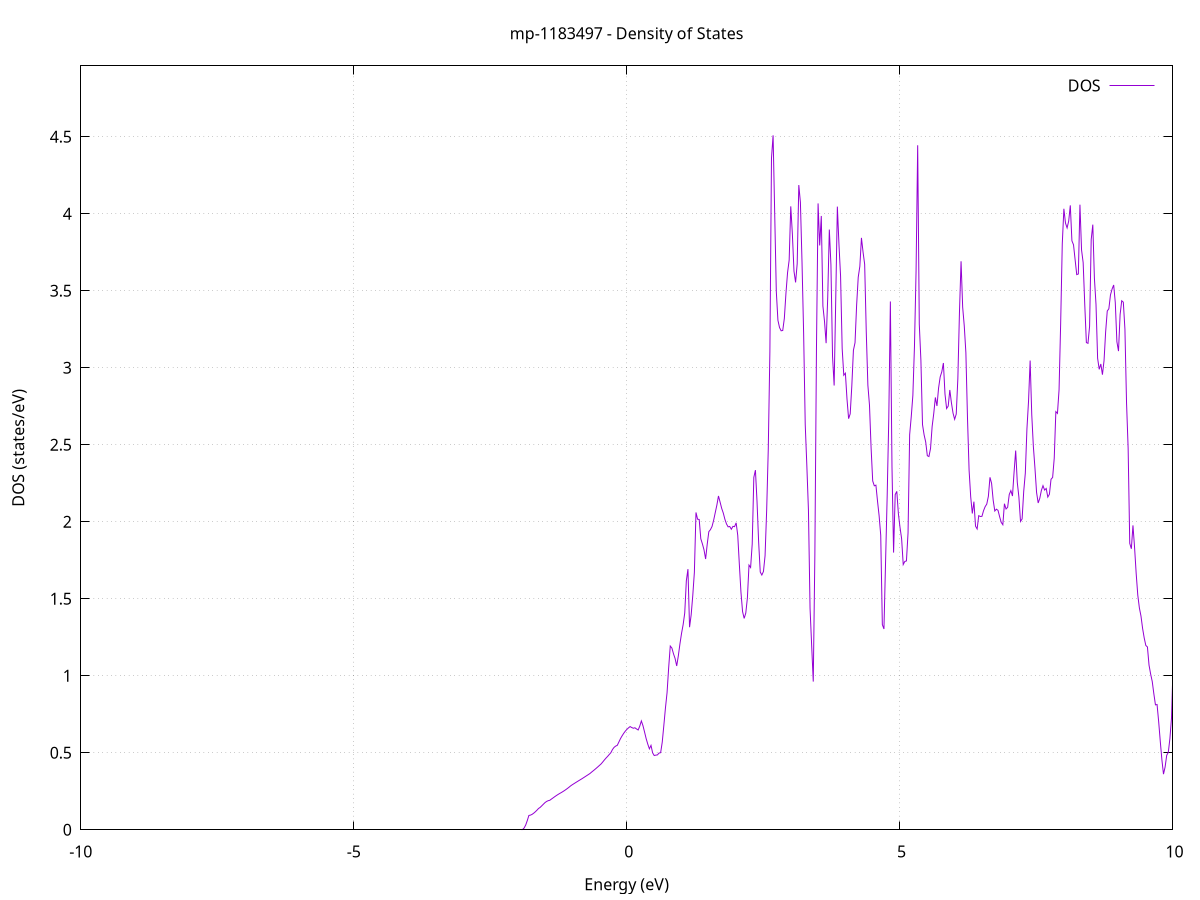 set title 'mp-1183497 - Density of States'
set xlabel 'Energy (eV)'
set ylabel 'DOS (states/eV)'
set grid
set xrange [-10:10]
set yrange [0:4.961]
set xzeroaxis lt -1
set terminal png size 800,600
set output 'mp-1183497_dos_gnuplot.png'
plot '-' using 1:2 with lines title 'DOS'
-40.552300 0.000000
-40.522900 0.000000
-40.493400 0.000000
-40.464000 0.000000
-40.434600 0.000000
-40.405100 0.000000
-40.375700 0.000000
-40.346300 0.000000
-40.316800 0.000000
-40.287400 0.000000
-40.258000 0.000000
-40.228500 0.000000
-40.199100 0.000000
-40.169700 0.000000
-40.140200 0.000000
-40.110800 0.000000
-40.081400 0.000000
-40.051900 0.000000
-40.022500 0.000000
-39.993100 0.000000
-39.963700 0.000000
-39.934200 0.000000
-39.904800 0.000000
-39.875400 0.000000
-39.845900 0.000000
-39.816500 0.000000
-39.787100 0.000000
-39.757600 0.000000
-39.728200 0.000000
-39.698800 0.000000
-39.669300 0.000000
-39.639900 0.000000
-39.610500 0.000000
-39.581000 0.000000
-39.551600 0.000000
-39.522200 0.000000
-39.492700 0.000000
-39.463300 0.000000
-39.433900 0.000000
-39.404400 0.000000
-39.375000 0.000000
-39.345600 0.000000
-39.316200 0.000000
-39.286700 0.000000
-39.257300 0.000000
-39.227900 0.000000
-39.198400 0.000000
-39.169000 0.000000
-39.139600 0.000000
-39.110100 0.000000
-39.080700 0.000000
-39.051300 0.000000
-39.021800 0.000000
-38.992400 0.000000
-38.963000 0.000000
-38.933500 0.000000
-38.904100 0.000000
-38.874700 0.000000
-38.845200 0.000000
-38.815800 0.000000
-38.786400 0.000000
-38.756900 0.000000
-38.727500 0.000000
-38.698100 0.000000
-38.668700 0.000000
-38.639200 0.000000
-38.609800 0.000000
-38.580400 0.000000
-38.550900 0.000000
-38.521500 0.000000
-38.492100 0.000000
-38.462600 0.000000
-38.433200 0.000000
-38.403800 0.000000
-38.374300 0.000000
-38.344900 0.000000
-38.315500 0.000000
-38.286000 0.000000
-38.256600 0.000000
-38.227200 0.000000
-38.197700 0.000000
-38.168300 0.000000
-38.138900 0.000000
-38.109500 0.000000
-38.080000 0.000000
-38.050600 0.000000
-38.021200 0.000000
-37.991700 0.000000
-37.962300 0.000000
-37.932900 0.000000
-37.903400 0.000000
-37.874000 0.000000
-37.844600 0.000000
-37.815100 0.000000
-37.785700 0.000000
-37.756300 0.000000
-37.726800 0.000000
-37.697400 0.000000
-37.668000 0.000000
-37.638500 0.000000
-37.609100 0.000000
-37.579700 0.000000
-37.550200 0.000000
-37.520800 0.000000
-37.491400 0.000000
-37.462000 0.000000
-37.432500 0.000000
-37.403100 0.000000
-37.373700 0.000000
-37.344200 0.000000
-37.314800 0.000000
-37.285400 0.000000
-37.255900 0.000000
-37.226500 0.000000
-37.197100 0.000000
-37.167600 0.000000
-37.138200 0.000000
-37.108800 0.000000
-37.079300 0.000000
-37.049900 0.000000
-37.020500 0.000000
-36.991000 0.000000
-36.961600 0.000000
-36.932200 0.000000
-36.902700 0.000000
-36.873300 0.000000
-36.843900 0.000000
-36.814500 0.000000
-36.785000 0.000000
-36.755600 0.000000
-36.726200 0.000000
-36.696700 0.000000
-36.667300 0.000000
-36.637900 0.000000
-36.608400 0.000000
-36.579000 0.000000
-36.549600 0.000000
-36.520100 0.000000
-36.490700 0.000000
-36.461300 0.000000
-36.431800 0.000000
-36.402400 0.000000
-36.373000 0.000000
-36.343500 0.000000
-36.314100 0.000000
-36.284700 0.000000
-36.255300 0.000000
-36.225800 0.000000
-36.196400 0.000000
-36.167000 0.000000
-36.137500 0.000000
-36.108100 0.000000
-36.078700 0.000000
-36.049200 0.000000
-36.019800 0.000000
-35.990400 0.000000
-35.960900 0.000000
-35.931500 0.000000
-35.902100 0.000000
-35.872600 0.000000
-35.843200 0.000000
-35.813800 0.000000
-35.784300 0.000000
-35.754900 0.000000
-35.725500 0.000000
-35.696000 0.000000
-35.666600 0.000000
-35.637200 0.000000
-35.607800 0.000000
-35.578300 0.000000
-35.548900 0.000000
-35.519500 0.000000
-35.490000 0.000000
-35.460600 0.000000
-35.431200 0.000000
-35.401700 0.000000
-35.372300 0.000000
-35.342900 0.000000
-35.313400 0.000000
-35.284000 0.000000
-35.254600 0.000000
-35.225100 0.000000
-35.195700 0.000000
-35.166300 0.000000
-35.136800 0.000000
-35.107400 0.000000
-35.078000 0.000000
-35.048500 0.000000
-35.019100 0.000000
-34.989700 0.000000
-34.960300 0.000000
-34.930800 0.000000
-34.901400 0.000000
-34.872000 0.000000
-34.842500 0.000000
-34.813100 0.000000
-34.783700 0.000000
-34.754200 0.000000
-34.724800 0.000000
-34.695400 0.000000
-34.665900 0.000000
-34.636500 0.000000
-34.607100 0.000000
-34.577600 0.000000
-34.548200 0.000000
-34.518800 0.000000
-34.489300 0.000000
-34.459900 0.000000
-34.430500 0.000000
-34.401000 0.000000
-34.371600 0.000000
-34.342200 0.000000
-34.312800 0.000000
-34.283300 0.000000
-34.253900 0.000000
-34.224500 0.000000
-34.195000 0.000000
-34.165600 0.000000
-34.136200 0.000000
-34.106700 0.000000
-34.077300 0.000000
-34.047900 0.000000
-34.018400 0.000000
-33.989000 0.000000
-33.959600 0.000000
-33.930100 0.000000
-33.900700 0.000000
-33.871300 0.000000
-33.841800 0.000000
-33.812400 0.000000
-33.783000 0.000000
-33.753600 0.000000
-33.724100 0.000000
-33.694700 0.000000
-33.665300 0.000000
-33.635800 0.000000
-33.606400 0.000000
-33.577000 0.000000
-33.547500 0.000000
-33.518100 0.000000
-33.488700 0.000000
-33.459200 0.000000
-33.429800 0.000000
-33.400400 0.000000
-33.370900 0.000000
-33.341500 0.000000
-33.312100 0.000000
-33.282600 0.000000
-33.253200 0.000000
-33.223800 0.000000
-33.194300 0.000000
-33.164900 0.000000
-33.135500 0.000000
-33.106100 0.000000
-33.076600 0.000000
-33.047200 0.000000
-33.017800 0.000000
-32.988300 0.000000
-32.958900 0.000000
-32.929500 0.000000
-32.900000 0.000000
-32.870600 0.000000
-32.841200 0.000000
-32.811700 0.000000
-32.782300 0.000000
-32.752900 0.000000
-32.723400 0.000000
-32.694000 0.000000
-32.664600 0.000000
-32.635100 0.000000
-32.605700 0.000000
-32.576300 0.000000
-32.546800 0.000000
-32.517400 0.000000
-32.488000 0.000000
-32.458600 0.000000
-32.429100 0.000000
-32.399700 0.000000
-32.370300 0.000000
-32.340800 0.000000
-32.311400 0.000000
-32.282000 0.000000
-32.252500 0.000000
-32.223100 0.000000
-32.193700 0.000000
-32.164200 0.000000
-32.134800 0.000000
-32.105400 0.000000
-32.075900 0.000000
-32.046500 0.000000
-32.017100 0.000000
-31.987600 0.000000
-31.958200 0.000000
-31.928800 0.000000
-31.899400 0.000000
-31.869900 0.000000
-31.840500 0.000000
-31.811100 0.000000
-31.781600 0.000000
-31.752200 0.000000
-31.722800 0.000000
-31.693300 0.000000
-31.663900 0.000000
-31.634500 0.000000
-31.605000 0.000000
-31.575600 0.000000
-31.546200 0.000000
-31.516700 0.000000
-31.487300 0.000000
-31.457900 0.000000
-31.428400 0.000000
-31.399000 0.000000
-31.369600 0.000000
-31.340100 0.000000
-31.310700 0.000000
-31.281300 0.000000
-31.251900 0.000000
-31.222400 0.000000
-31.193000 0.000000
-31.163600 0.000000
-31.134100 0.000000
-31.104700 0.000000
-31.075300 0.000000
-31.045800 0.000000
-31.016400 0.000000
-30.987000 0.000000
-30.957500 0.000000
-30.928100 0.000000
-30.898700 0.000000
-30.869200 0.000000
-30.839800 0.000000
-30.810400 0.000000
-30.780900 0.000000
-30.751500 0.000000
-30.722100 0.000000
-30.692600 0.000000
-30.663200 0.000000
-30.633800 0.000000
-30.604400 0.000000
-30.574900 0.000000
-30.545500 0.000000
-30.516100 0.000000
-30.486600 0.000000
-30.457200 0.000000
-30.427800 0.000000
-30.398300 0.000000
-30.368900 0.000000
-30.339500 0.000000
-30.310000 0.000000
-30.280600 0.000000
-30.251200 0.000000
-30.221700 0.000000
-30.192300 0.000000
-30.162900 0.000000
-30.133400 0.000000
-30.104000 0.000000
-30.074600 0.000000
-30.045100 0.000000
-30.015700 0.000000
-29.986300 0.000000
-29.956900 0.000000
-29.927400 0.000000
-29.898000 0.000000
-29.868600 0.000000
-29.839100 0.000000
-29.809700 0.000000
-29.780300 0.000000
-29.750800 0.000000
-29.721400 0.000000
-29.692000 0.000000
-29.662500 0.000000
-29.633100 0.000000
-29.603700 0.000000
-29.574200 0.000000
-29.544800 0.000000
-29.515400 0.000000
-29.485900 0.000000
-29.456500 0.000000
-29.427100 0.000000
-29.397700 0.000000
-29.368200 0.000000
-29.338800 0.000000
-29.309400 0.000000
-29.279900 0.000000
-29.250500 0.000000
-29.221100 0.000000
-29.191600 0.000000
-29.162200 0.000000
-29.132800 0.000000
-29.103300 0.000000
-29.073900 0.000000
-29.044500 0.000000
-29.015000 0.000000
-28.985600 0.000000
-28.956200 0.000000
-28.926700 0.000000
-28.897300 0.000000
-28.867900 0.000000
-28.838400 0.000000
-28.809000 0.000000
-28.779600 0.000000
-28.750200 0.000000
-28.720700 0.000000
-28.691300 0.000000
-28.661900 0.000000
-28.632400 0.000000
-28.603000 0.000000
-28.573600 0.000000
-28.544100 0.000000
-28.514700 0.000000
-28.485300 0.000000
-28.455800 0.000000
-28.426400 0.000000
-28.397000 0.000000
-28.367500 0.000000
-28.338100 0.000000
-28.308700 0.000000
-28.279200 0.000000
-28.249800 0.000000
-28.220400 0.000000
-28.190900 0.000000
-28.161500 0.000000
-28.132100 0.000000
-28.102700 0.000000
-28.073200 0.000000
-28.043800 0.000000
-28.014400 0.000000
-27.984900 0.000000
-27.955500 0.000000
-27.926100 0.000000
-27.896600 0.000000
-27.867200 0.000000
-27.837800 0.000000
-27.808300 0.000000
-27.778900 0.000000
-27.749500 0.000000
-27.720000 0.000000
-27.690600 0.000000
-27.661200 0.000000
-27.631700 0.000000
-27.602300 0.000000
-27.572900 0.000000
-27.543500 0.000000
-27.514000 0.000000
-27.484600 0.000000
-27.455200 0.000000
-27.425700 0.000000
-27.396300 0.000000
-27.366900 0.000000
-27.337400 0.000000
-27.308000 0.000000
-27.278600 0.000000
-27.249100 0.000000
-27.219700 0.000000
-27.190300 0.000000
-27.160800 0.000000
-27.131400 0.000000
-27.102000 0.000000
-27.072500 0.000000
-27.043100 0.000000
-27.013700 0.000000
-26.984200 0.000000
-26.954800 0.000000
-26.925400 0.000000
-26.896000 0.000000
-26.866500 0.000000
-26.837100 0.000000
-26.807700 0.000000
-26.778200 0.000000
-26.748800 0.000000
-26.719400 0.000000
-26.689900 0.000000
-26.660500 0.000000
-26.631100 0.000000
-26.601600 0.000000
-26.572200 0.000000
-26.542800 0.000000
-26.513300 0.000000
-26.483900 0.000000
-26.454500 0.000000
-26.425000 0.000000
-26.395600 0.000000
-26.366200 0.000000
-26.336700 0.000000
-26.307300 0.000000
-26.277900 0.000000
-26.248500 0.000000
-26.219000 0.000000
-26.189600 0.000000
-26.160200 0.000000
-26.130700 0.000000
-26.101300 0.000000
-26.071900 0.000000
-26.042400 0.000000
-26.013000 0.000000
-25.983600 0.000000
-25.954100 0.000000
-25.924700 0.000000
-25.895300 0.000000
-25.865800 0.000000
-25.836400 0.000000
-25.807000 0.000000
-25.777500 0.000000
-25.748100 0.000000
-25.718700 0.000000
-25.689200 0.000000
-25.659800 0.000000
-25.630400 0.000000
-25.601000 0.000000
-25.571500 0.000000
-25.542100 0.000000
-25.512700 0.000000
-25.483200 0.000000
-25.453800 0.000000
-25.424400 0.000000
-25.394900 0.000000
-25.365500 0.000000
-25.336100 0.000000
-25.306600 0.000000
-25.277200 0.000000
-25.247800 0.000000
-25.218300 0.000000
-25.188900 0.000000
-25.159500 0.000000
-25.130000 0.000000
-25.100600 0.000000
-25.071200 0.000000
-25.041800 0.000000
-25.012300 0.000000
-24.982900 0.000000
-24.953500 0.000000
-24.924000 0.000000
-24.894600 0.000000
-24.865200 0.000000
-24.835700 0.000000
-24.806300 0.000000
-24.776900 0.000000
-24.747400 0.000000
-24.718000 0.000000
-24.688600 0.000000
-24.659100 0.000000
-24.629700 0.000000
-24.600300 0.000000
-24.570800 0.000000
-24.541400 0.000000
-24.512000 0.000000
-24.482500 0.000000
-24.453100 0.000000
-24.423700 0.000000
-24.394300 0.000000
-24.364800 0.000000
-24.335400 0.000000
-24.306000 0.000000
-24.276500 0.000000
-24.247100 0.000000
-24.217700 0.000000
-24.188200 0.000000
-24.158800 0.000000
-24.129400 0.000000
-24.099900 0.000000
-24.070500 0.000000
-24.041100 0.000000
-24.011600 0.000000
-23.982200 0.000000
-23.952800 0.000000
-23.923300 0.000000
-23.893900 0.000000
-23.864500 0.000000
-23.835000 0.000000
-23.805600 0.000000
-23.776200 0.000000
-23.746800 0.000000
-23.717300 0.000000
-23.687900 0.000000
-23.658500 0.000000
-23.629000 0.000000
-23.599600 0.000000
-23.570200 0.000000
-23.540700 0.000000
-23.511300 0.000000
-23.481900 0.000000
-23.452400 0.000000
-23.423000 0.000000
-23.393600 0.000000
-23.364100 0.000000
-23.334700 0.000000
-23.305300 0.000000
-23.275800 0.000000
-23.246400 0.000000
-23.217000 0.000000
-23.187600 0.000000
-23.158100 0.000000
-23.128700 0.000000
-23.099300 0.000000
-23.069800 0.000000
-23.040400 0.000000
-23.011000 0.000000
-22.981500 0.000000
-22.952100 0.000000
-22.922700 0.000000
-22.893200 0.000000
-22.863800 0.000000
-22.834400 0.000000
-22.804900 0.000000
-22.775500 0.000000
-22.746100 0.000000
-22.716600 0.000000
-22.687200 0.000000
-22.657800 0.000000
-22.628300 0.000000
-22.598900 0.000000
-22.569500 0.000000
-22.540100 0.000000
-22.510600 0.000000
-22.481200 0.000000
-22.451800 0.000000
-22.422300 0.000000
-22.392900 0.000000
-22.363500 0.000000
-22.334000 0.000000
-22.304600 0.000000
-22.275200 0.000000
-22.245700 0.000000
-22.216300 0.000000
-22.186900 0.000000
-22.157400 0.000000
-22.128000 0.000000
-22.098600 0.000000
-22.069100 0.000000
-22.039700 0.000000
-22.010300 0.000000
-21.980800 0.000000
-21.951400 0.000000
-21.922000 0.000000
-21.892600 0.000000
-21.863100 0.000000
-21.833700 0.000000
-21.804300 0.000000
-21.774800 0.000000
-21.745400 0.000000
-21.716000 0.000000
-21.686500 0.000000
-21.657100 0.000000
-21.627700 0.000000
-21.598200 0.000000
-21.568800 0.000000
-21.539400 0.000000
-21.509900 0.000000
-21.480500 0.000000
-21.451100 0.000000
-21.421600 0.000000
-21.392200 0.000000
-21.362800 0.000000
-21.333300 0.000000
-21.303900 0.000000
-21.274500 0.000000
-21.245100 0.000000
-21.215600 0.000000
-21.186200 0.000000
-21.156800 0.000000
-21.127300 0.000000
-21.097900 0.000000
-21.068500 0.000000
-21.039000 0.000000
-21.009600 0.000000
-20.980200 0.000000
-20.950700 0.000000
-20.921300 0.000000
-20.891900 0.000000
-20.862400 0.000000
-20.833000 0.000000
-20.803600 0.000000
-20.774100 0.000000
-20.744700 0.000000
-20.715300 0.000000
-20.685900 0.000000
-20.656400 0.000000
-20.627000 6.299400
-20.597600 6.606700
-20.568100 23.228100
-20.538700 23.017300
-20.509300 25.818300
-20.479800 21.375300
-20.450400 7.403600
-20.421000 18.882200
-20.391500 17.461800
-20.362100 15.724500
-20.332700 16.172500
-20.303200 11.494000
-20.273800 34.335200
-20.244400 24.448600
-20.214900 28.178100
-20.185500 29.052100
-20.156100 0.000000
-20.126600 0.000000
-20.097200 0.000000
-20.067800 0.000000
-20.038400 0.000000
-20.008900 0.000000
-19.979500 0.000000
-19.950100 0.000000
-19.920600 0.000000
-19.891200 0.000000
-19.861800 0.000000
-19.832300 0.000000
-19.802900 0.000000
-19.773500 0.000000
-19.744000 0.000000
-19.714600 0.000000
-19.685200 0.000000
-19.655700 0.000000
-19.626300 0.000000
-19.596900 0.000000
-19.567400 0.000000
-19.538000 0.000000
-19.508600 0.000000
-19.479100 0.000000
-19.449700 0.000000
-19.420300 0.000000
-19.390900 0.000000
-19.361400 0.000000
-19.332000 0.000000
-19.302600 0.000000
-19.273100 0.000000
-19.243700 0.000000
-19.214300 0.000000
-19.184800 0.000000
-19.155400 0.000000
-19.126000 0.000000
-19.096500 0.000000
-19.067100 0.000000
-19.037700 0.000000
-19.008200 0.000000
-18.978800 19.798600
-18.949400 0.000000
-18.919900 0.000000
-18.890500 0.000000
-18.861100 0.000000
-18.831700 0.000000
-18.802200 0.000000
-18.772800 0.000000
-18.743400 0.000000
-18.713900 0.000000
-18.684500 0.000000
-18.655100 0.000000
-18.625600 0.000000
-18.596200 0.000000
-18.566800 0.000000
-18.537300 0.000000
-18.507900 0.000000
-18.478500 0.000000
-18.449000 0.000000
-18.419600 0.000000
-18.390200 0.000000
-18.360700 0.000000
-18.331300 0.000000
-18.301900 0.000000
-18.272400 0.000000
-18.243000 0.000000
-18.213600 0.000000
-18.184200 0.000000
-18.154700 0.000000
-18.125300 0.000000
-18.095900 0.000000
-18.066400 0.000000
-18.037000 0.000000
-18.007600 0.000000
-17.978100 0.000000
-17.948700 0.000000
-17.919300 0.000000
-17.889800 0.000000
-17.860400 0.000000
-17.831000 0.000000
-17.801500 0.000000
-17.772100 0.000000
-17.742700 0.000000
-17.713200 0.000000
-17.683800 0.000000
-17.654400 0.000000
-17.624900 0.000000
-17.595500 0.000000
-17.566100 0.000000
-17.536700 0.000000
-17.507200 0.000000
-17.477800 0.000000
-17.448400 0.000000
-17.418900 0.000000
-17.389500 0.000000
-17.360100 0.000000
-17.330600 0.000000
-17.301200 0.000000
-17.271800 0.000000
-17.242300 0.000000
-17.212900 0.000000
-17.183500 0.000000
-17.154000 0.000000
-17.124600 0.000000
-17.095200 0.000000
-17.065700 0.000000
-17.036300 0.000000
-17.006900 0.000000
-16.977400 0.000000
-16.948000 0.000000
-16.918600 0.000000
-16.889200 0.000000
-16.859700 0.000000
-16.830300 0.000000
-16.800900 0.000000
-16.771400 0.000000
-16.742000 0.000000
-16.712600 0.000000
-16.683100 0.000000
-16.653700 0.000000
-16.624300 0.000000
-16.594800 0.000000
-16.565400 0.000000
-16.536000 0.000000
-16.506500 0.000000
-16.477100 0.000000
-16.447700 0.000000
-16.418200 0.000000
-16.388800 0.000000
-16.359400 0.000000
-16.330000 0.000000
-16.300500 0.000000
-16.271100 0.000000
-16.241700 0.000000
-16.212200 0.000000
-16.182800 0.000000
-16.153400 0.000000
-16.123900 0.000000
-16.094500 0.000000
-16.065100 0.000000
-16.035600 0.000000
-16.006200 0.000000
-15.976800 0.000000
-15.947300 0.000000
-15.917900 0.000000
-15.888500 0.000000
-15.859000 0.000000
-15.829600 0.000000
-15.800200 0.000000
-15.770700 0.000000
-15.741300 0.000000
-15.711900 0.000000
-15.682500 0.000000
-15.653000 0.000000
-15.623600 0.000000
-15.594200 0.000000
-15.564700 0.000000
-15.535300 0.000000
-15.505900 0.000000
-15.476400 0.000000
-15.447000 0.000000
-15.417600 0.000000
-15.388100 0.000000
-15.358700 0.000000
-15.329300 0.000000
-15.299800 0.000000
-15.270400 0.000000
-15.241000 0.000000
-15.211500 0.000000
-15.182100 0.000000
-15.152700 0.000000
-15.123200 0.000000
-15.093800 0.000000
-15.064400 0.000000
-15.035000 0.000000
-15.005500 0.000000
-14.976100 0.000000
-14.946700 0.000000
-14.917200 0.000000
-14.887800 0.000000
-14.858400 0.000000
-14.828900 0.000000
-14.799500 0.000000
-14.770100 0.000000
-14.740600 0.000000
-14.711200 0.000000
-14.681800 0.000000
-14.652300 0.000000
-14.622900 0.000000
-14.593500 0.000000
-14.564000 0.000000
-14.534600 0.000000
-14.505200 0.000000
-14.475800 0.000000
-14.446300 0.000000
-14.416900 0.000000
-14.387500 0.000000
-14.358000 0.000000
-14.328600 0.000000
-14.299200 0.000000
-14.269700 0.000000
-14.240300 0.000000
-14.210900 0.000000
-14.181400 0.000000
-14.152000 0.000000
-14.122600 0.000000
-14.093100 0.000000
-14.063700 0.000000
-14.034300 0.000000
-14.004800 0.000000
-13.975400 0.000000
-13.946000 0.000000
-13.916500 0.000000
-13.887100 0.000000
-13.857700 0.000000
-13.828300 0.000000
-13.798800 0.000000
-13.769400 0.000000
-13.740000 0.000000
-13.710500 0.000000
-13.681100 0.000000
-13.651700 0.000000
-13.622200 0.000000
-13.592800 0.000000
-13.563400 0.000000
-13.533900 0.000000
-13.504500 0.000000
-13.475100 0.000000
-13.445600 0.000000
-13.416200 0.000000
-13.386800 0.000000
-13.357300 0.000000
-13.327900 0.000000
-13.298500 0.000000
-13.269000 0.000000
-13.239600 0.000000
-13.210200 0.000000
-13.180800 0.000000
-13.151300 0.000000
-13.121900 0.000000
-13.092500 0.000000
-13.063000 0.000000
-13.033600 0.000000
-13.004200 0.000000
-12.974700 0.000000
-12.945300 0.000000
-12.915900 0.000000
-12.886400 0.000000
-12.857000 0.000000
-12.827600 0.000000
-12.798100 0.000000
-12.768700 0.000000
-12.739300 0.000000
-12.709800 0.000000
-12.680400 0.000000
-12.651000 0.000000
-12.621500 0.000000
-12.592100 0.000000
-12.562700 0.000000
-12.533300 0.000000
-12.503800 0.000000
-12.474400 0.000000
-12.445000 0.000000
-12.415500 0.000000
-12.386100 0.000000
-12.356700 0.000000
-12.327200 0.000000
-12.297800 0.000000
-12.268400 0.000000
-12.238900 0.000000
-12.209500 0.000000
-12.180100 0.000000
-12.150600 0.000000
-12.121200 0.000000
-12.091800 0.000000
-12.062300 0.000000
-12.032900 0.000000
-12.003500 0.000000
-11.974100 0.000000
-11.944600 0.000000
-11.915200 0.000000
-11.885800 0.000000
-11.856300 0.000000
-11.826900 0.000000
-11.797500 0.000000
-11.768000 0.000000
-11.738600 0.000000
-11.709200 0.000000
-11.679700 0.000000
-11.650300 0.000000
-11.620900 0.000000
-11.591400 0.000000
-11.562000 0.000000
-11.532600 0.000000
-11.503100 0.000000
-11.473700 0.000000
-11.444300 0.000000
-11.414800 0.000000
-11.385400 0.000000
-11.356000 0.000000
-11.326600 0.000000
-11.297100 0.000000
-11.267700 0.000000
-11.238300 0.000000
-11.208800 0.000000
-11.179400 0.000000
-11.150000 0.000000
-11.120500 0.000000
-11.091100 0.000000
-11.061700 0.000000
-11.032200 0.000000
-11.002800 0.000000
-10.973400 0.000000
-10.943900 0.000000
-10.914500 0.000000
-10.885100 0.000000
-10.855600 0.000000
-10.826200 0.000000
-10.796800 0.000000
-10.767300 0.000000
-10.737900 0.000000
-10.708500 0.000000
-10.679100 0.000000
-10.649600 0.000000
-10.620200 0.000000
-10.590800 0.000000
-10.561300 0.000000
-10.531900 0.000000
-10.502500 0.000000
-10.473000 0.000000
-10.443600 0.000000
-10.414200 0.000000
-10.384700 0.000000
-10.355300 0.000000
-10.325900 0.000000
-10.296400 0.000000
-10.267000 0.000000
-10.237600 0.000000
-10.208100 0.000000
-10.178700 0.000000
-10.149300 0.000000
-10.119900 0.000000
-10.090400 0.000000
-10.061000 0.000000
-10.031600 0.000000
-10.002100 0.000000
-9.972700 0.000000
-9.943300 0.000000
-9.913800 0.000000
-9.884400 0.000000
-9.855000 0.000000
-9.825500 0.000000
-9.796100 0.000000
-9.766700 0.000000
-9.737200 0.000000
-9.707800 0.000000
-9.678400 0.000000
-9.648900 0.000000
-9.619500 0.000000
-9.590100 0.000000
-9.560600 0.000000
-9.531200 0.000000
-9.501800 0.000000
-9.472400 0.000000
-9.442900 0.000000
-9.413500 0.000000
-9.384100 0.000000
-9.354600 0.000000
-9.325200 0.000000
-9.295800 0.000000
-9.266300 0.000000
-9.236900 0.000000
-9.207500 0.000000
-9.178000 0.000000
-9.148600 0.000000
-9.119200 0.000000
-9.089700 0.000000
-9.060300 0.000000
-9.030900 0.000000
-9.001400 0.000000
-8.972000 0.000000
-8.942600 0.000000
-8.913100 0.000000
-8.883700 0.000000
-8.854300 0.000000
-8.824900 0.000000
-8.795400 0.000000
-8.766000 0.000000
-8.736600 0.000000
-8.707100 0.000000
-8.677700 0.000000
-8.648300 0.000000
-8.618800 0.000000
-8.589400 0.000000
-8.560000 0.000000
-8.530500 0.000000
-8.501100 0.000000
-8.471700 0.000000
-8.442200 0.000000
-8.412800 0.000000
-8.383400 0.000000
-8.353900 0.000000
-8.324500 0.000000
-8.295100 0.000000
-8.265600 0.000000
-8.236200 0.000000
-8.206800 0.000000
-8.177400 0.000000
-8.147900 0.000000
-8.118500 0.000000
-8.089100 0.000000
-8.059600 0.000000
-8.030200 0.000000
-8.000800 0.000000
-7.971300 0.000000
-7.941900 0.000000
-7.912500 0.000000
-7.883000 0.000000
-7.853600 0.000000
-7.824200 0.000000
-7.794700 0.000000
-7.765300 0.000000
-7.735900 0.000000
-7.706400 0.000000
-7.677000 0.000000
-7.647600 0.000000
-7.618200 0.000000
-7.588700 0.000000
-7.559300 0.000000
-7.529900 0.000000
-7.500400 0.000000
-7.471000 0.000000
-7.441600 0.000000
-7.412100 0.000000
-7.382700 0.000000
-7.353300 0.000000
-7.323800 0.000000
-7.294400 0.000000
-7.265000 0.000000
-7.235500 0.000000
-7.206100 0.000000
-7.176700 0.000000
-7.147200 0.000000
-7.117800 0.000000
-7.088400 0.000000
-7.058900 0.000000
-7.029500 0.000000
-7.000100 0.000000
-6.970700 0.000000
-6.941200 0.000000
-6.911800 0.000000
-6.882400 0.000000
-6.852900 0.000000
-6.823500 0.000000
-6.794100 0.000000
-6.764600 0.000000
-6.735200 0.000000
-6.705800 0.000000
-6.676300 0.000000
-6.646900 0.000000
-6.617500 0.000000
-6.588000 0.000000
-6.558600 0.000000
-6.529200 0.000000
-6.499700 0.000000
-6.470300 0.000000
-6.440900 0.000000
-6.411400 0.000000
-6.382000 0.000000
-6.352600 0.000000
-6.323200 0.000000
-6.293700 0.000000
-6.264300 0.000000
-6.234900 0.000000
-6.205400 0.000000
-6.176000 0.000000
-6.146600 0.000000
-6.117100 0.000000
-6.087700 0.000000
-6.058300 0.000000
-6.028800 0.000000
-5.999400 0.000000
-5.970000 0.000000
-5.940500 0.000000
-5.911100 0.000000
-5.881700 0.000000
-5.852200 0.000000
-5.822800 0.000000
-5.793400 0.000000
-5.764000 0.000000
-5.734500 0.000000
-5.705100 0.000000
-5.675700 0.000000
-5.646200 0.000000
-5.616800 0.000000
-5.587400 0.000000
-5.557900 0.000000
-5.528500 0.000000
-5.499100 0.000000
-5.469600 0.000000
-5.440200 0.000000
-5.410800 0.000000
-5.381300 0.000000
-5.351900 0.000000
-5.322500 0.000000
-5.293000 0.000000
-5.263600 0.000000
-5.234200 0.000000
-5.204700 0.000000
-5.175300 0.000000
-5.145900 0.000000
-5.116500 0.000000
-5.087000 0.000000
-5.057600 0.000000
-5.028200 0.000000
-4.998700 0.000000
-4.969300 0.000000
-4.939900 0.000000
-4.910400 0.000000
-4.881000 0.000000
-4.851600 0.000000
-4.822100 0.000000
-4.792700 0.000000
-4.763300 0.000000
-4.733800 0.000000
-4.704400 0.000000
-4.675000 0.000000
-4.645500 0.000000
-4.616100 0.000000
-4.586700 0.000000
-4.557200 0.000000
-4.527800 0.000000
-4.498400 0.000000
-4.469000 0.000000
-4.439500 0.000000
-4.410100 0.000000
-4.380700 0.000000
-4.351200 0.000000
-4.321800 0.000000
-4.292400 0.000000
-4.262900 0.000000
-4.233500 0.000000
-4.204100 0.000000
-4.174600 0.000000
-4.145200 0.000000
-4.115800 0.000000
-4.086300 0.000000
-4.056900 0.000000
-4.027500 0.000000
-3.998000 0.000000
-3.968600 0.000000
-3.939200 0.000000
-3.909700 0.000000
-3.880300 0.000000
-3.850900 0.000000
-3.821500 0.000000
-3.792000 0.000000
-3.762600 0.000000
-3.733200 0.000000
-3.703700 0.000000
-3.674300 0.000000
-3.644900 0.000000
-3.615400 0.000000
-3.586000 0.000000
-3.556600 0.000000
-3.527100 0.000000
-3.497700 0.000000
-3.468300 0.000000
-3.438800 0.000000
-3.409400 0.000000
-3.380000 0.000000
-3.350500 0.000000
-3.321100 0.000000
-3.291700 0.000000
-3.262300 0.000000
-3.232800 0.000000
-3.203400 0.000000
-3.174000 0.000000
-3.144500 0.000000
-3.115100 0.000000
-3.085700 0.000000
-3.056200 0.000000
-3.026800 0.000000
-2.997400 0.000000
-2.967900 0.000000
-2.938500 0.000000
-2.909100 0.000000
-2.879600 0.000000
-2.850200 0.000000
-2.820800 0.000000
-2.791300 0.000000
-2.761900 0.000000
-2.732500 0.000000
-2.703000 0.000000
-2.673600 0.000000
-2.644200 0.000000
-2.614800 0.000000
-2.585300 0.000000
-2.555900 0.000000
-2.526500 0.000000
-2.497000 0.000000
-2.467600 0.000000
-2.438200 0.000000
-2.408700 0.000000
-2.379300 0.000000
-2.349900 0.000000
-2.320400 0.000000
-2.291000 0.000000
-2.261600 0.000000
-2.232100 0.000000
-2.202700 0.000000
-2.173300 0.000000
-2.143800 0.000000
-2.114400 0.000000
-2.085000 0.000000
-2.055500 0.000000
-2.026100 0.000000
-1.996700 0.000000
-1.967300 0.000000
-1.937800 0.000000
-1.908400 0.001200
-1.879000 0.011000
-1.849500 0.030700
-1.820100 0.060000
-1.790700 0.093100
-1.761200 0.095200
-1.731800 0.100200
-1.702400 0.107800
-1.672900 0.116800
-1.643500 0.127000
-1.614100 0.138400
-1.584600 0.145300
-1.555200 0.155500
-1.525800 0.166000
-1.496300 0.176300
-1.466900 0.183900
-1.437500 0.188900
-1.408100 0.191500
-1.378600 0.199300
-1.349200 0.206700
-1.319800 0.214300
-1.290300 0.221600
-1.260900 0.228400
-1.231500 0.234800
-1.202000 0.240700
-1.172600 0.247000
-1.143200 0.253700
-1.113700 0.260900
-1.084300 0.268500
-1.054900 0.276700
-1.025400 0.285300
-0.996000 0.292500
-0.966600 0.299100
-0.937100 0.305700
-0.907700 0.312200
-0.878300 0.318700
-0.848800 0.325000
-0.819400 0.331400
-0.790000 0.338100
-0.760600 0.344900
-0.731100 0.351700
-0.701700 0.358500
-0.672300 0.365400
-0.642800 0.374300
-0.613400 0.382700
-0.584000 0.391300
-0.554500 0.400200
-0.525100 0.409400
-0.495700 0.418800
-0.466200 0.428300
-0.436800 0.440700
-0.407400 0.453700
-0.377900 0.465600
-0.348500 0.476700
-0.319100 0.488800
-0.289600 0.500400
-0.260200 0.520700
-0.230800 0.535000
-0.201300 0.543500
-0.171900 0.548200
-0.142500 0.569900
-0.113100 0.591700
-0.083600 0.609900
-0.054200 0.626200
-0.024800 0.640400
0.004700 0.652100
0.034100 0.662000
0.063500 0.670200
0.093000 0.664000
0.122400 0.659400
0.151800 0.662400
0.181300 0.654700
0.210700 0.648000
0.240100 0.672900
0.269600 0.706800
0.299000 0.676100
0.328400 0.634400
0.357900 0.591300
0.387300 0.556100
0.416700 0.525800
0.446200 0.548000
0.475600 0.499900
0.505000 0.482200
0.534400 0.484800
0.563900 0.486200
0.593300 0.498200
0.622700 0.500700
0.652200 0.569200
0.681600 0.678600
0.711000 0.791200
0.740500 0.891000
0.769900 1.053300
0.799300 1.193300
0.828800 1.180300
0.858200 1.142900
0.887600 1.112300
0.917100 1.063800
0.946500 1.128600
0.975900 1.206000
1.005400 1.274800
1.034800 1.331700
1.064200 1.407500
1.093600 1.617000
1.123100 1.692700
1.152500 1.315600
1.181900 1.395400
1.211400 1.520700
1.240800 1.671700
1.270200 2.060800
1.299700 2.016900
1.329100 2.015200
1.358500 1.889900
1.388000 1.856600
1.417400 1.817900
1.446800 1.758600
1.476300 1.854800
1.505700 1.936100
1.535100 1.949000
1.564600 1.969900
1.594000 2.010400
1.623400 2.059700
1.652900 2.108500
1.682300 2.167800
1.711700 2.128400
1.741100 2.087400
1.770600 2.056800
1.800000 2.016300
1.829400 1.986100
1.858900 1.967300
1.888300 1.969800
1.917700 1.951800
1.947200 1.970400
1.976600 1.968500
2.006000 1.993300
2.035500 1.912100
2.064900 1.722200
2.094300 1.542000
2.123800 1.416700
2.153200 1.372700
2.182600 1.407500
2.212100 1.505200
2.241500 1.718800
2.270900 1.703500
2.300400 1.855400
2.329800 2.288500
2.359200 2.335700
2.388600 2.131200
2.418100 1.869300
2.447500 1.673800
2.476900 1.654500
2.506400 1.677600
2.535800 1.779500
2.565200 2.075000
2.594700 2.473000
2.624100 3.104400
2.653500 4.361800
2.683000 4.509900
2.712400 4.002100
2.741800 3.495800
2.771300 3.308800
2.800700 3.261800
2.830100 3.240600
2.859600 3.242500
2.889000 3.321400
2.918400 3.483800
2.947800 3.617600
2.977300 3.699800
3.006700 4.048700
3.036100 3.868700
3.065600 3.627900
3.095000 3.554900
3.124400 3.676000
3.153900 4.187000
3.183300 4.075000
3.212700 3.686600
3.242200 3.226000
3.271600 2.632500
3.301000 2.366000
3.330500 2.075800
3.359900 1.438900
3.389300 1.198100
3.418800 0.962400
3.448200 1.786100
3.477600 3.129000
3.507100 4.067800
3.536500 3.795000
3.565900 3.986400
3.595300 3.401500
3.624800 3.302300
3.654200 3.160100
3.683600 3.456400
3.713100 3.898100
3.742500 3.669100
3.771900 3.074100
3.801400 2.885000
3.830800 3.450900
3.860200 4.046900
3.889700 3.801200
3.919100 3.595600
3.948500 3.124800
3.978000 2.952000
4.007400 2.965200
4.036800 2.797800
4.066300 2.669900
4.095700 2.701300
4.125100 2.882300
4.154600 3.114200
4.184000 3.163200
4.213400 3.408000
4.242800 3.588900
4.272300 3.659200
4.301700 3.844000
4.331100 3.751500
4.360600 3.672400
4.390000 3.231600
4.419400 2.887100
4.448900 2.757400
4.478300 2.480700
4.507700 2.265600
4.537200 2.233800
4.566600 2.238000
4.596000 2.134100
4.625500 2.038400
4.654900 1.912400
4.684300 1.332400
4.713800 1.304100
4.743200 1.736300
4.772600 2.161900
4.802100 2.665800
4.831500 3.430800
4.860900 2.359200
4.890300 1.800000
4.919800 2.176600
4.949200 2.197800
4.978600 2.051700
5.008100 1.963700
5.037500 1.890400
5.066900 1.722500
5.096400 1.742600
5.125800 1.746000
5.155200 1.928000
5.184700 2.565400
5.214100 2.683500
5.243500 2.820500
5.273000 3.140800
5.302400 3.631000
5.331800 4.445300
5.361300 3.282500
5.390700 3.049800
5.420100 2.631600
5.449500 2.564600
5.479000 2.517900
5.508400 2.429300
5.537800 2.423900
5.567300 2.476200
5.596700 2.619300
5.626100 2.703200
5.655600 2.807700
5.685000 2.752300
5.714400 2.868600
5.743900 2.940700
5.773300 2.973900
5.802700 3.031300
5.832200 2.829200
5.861600 2.735600
5.891000 2.751700
5.920500 2.856300
5.949900 2.772800
5.979300 2.706100
6.008800 2.665700
6.038200 2.699900
6.067600 2.929100
6.097000 3.358800
6.126500 3.692000
6.155900 3.393600
6.185300 3.271600
6.214800 3.097800
6.244200 2.675000
6.273600 2.335100
6.303100 2.162100
6.332500 2.054200
6.361900 2.130900
6.391400 1.972000
6.420800 1.953600
6.450200 2.039800
6.479700 2.034500
6.509100 2.035600
6.538500 2.072500
6.568000 2.098600
6.597400 2.115100
6.626800 2.165500
6.656300 2.289000
6.685700 2.249900
6.715100 2.139800
6.744500 2.070300
6.774000 2.082100
6.803400 2.074500
6.832800 2.033400
6.862300 1.996200
6.891700 1.981100
6.921100 2.117500
6.950600 2.083300
6.980000 2.094600
7.009400 2.177400
7.038900 2.202800
7.068300 2.167400
7.097700 2.322000
7.127200 2.462900
7.156600 2.256000
7.186000 2.160700
7.215500 2.002300
7.244900 2.018600
7.274300 2.197300
7.303700 2.315800
7.333200 2.602700
7.362600 2.783200
7.392000 3.047200
7.421500 2.696800
7.450900 2.490100
7.480300 2.348800
7.509800 2.190900
7.539200 2.122300
7.568600 2.152500
7.598100 2.204100
7.627500 2.234800
7.656900 2.206200
7.686400 2.216500
7.715800 2.160700
7.745200 2.179000
7.774700 2.276300
7.804100 2.288100
7.833500 2.413000
7.863000 2.715500
7.892400 2.704300
7.921800 2.856900
7.951200 3.289000
7.980700 3.805100
8.010100 4.032900
8.039500 3.940100
8.069000 3.908800
8.098400 3.953100
8.127800 4.055000
8.157300 3.825100
8.186700 3.798900
8.216100 3.701800
8.245600 3.605400
8.275000 3.609500
8.304400 4.059700
8.333900 3.765400
8.363300 3.683200
8.392700 3.409800
8.422200 3.164000
8.451600 3.159100
8.481000 3.269400
8.510500 3.832200
8.539900 3.929900
8.569300 3.582300
8.598700 3.411500
8.628200 3.061900
8.657600 2.990300
8.687000 3.024900
8.716500 2.955500
8.745900 3.046600
8.775300 3.234100
8.804800 3.368800
8.834200 3.383800
8.863600 3.473400
8.893100 3.511700
8.922500 3.538000
8.951900 3.423700
8.981400 3.169500
9.010800 3.108700
9.040200 3.345700
9.069700 3.435600
9.099100 3.426300
9.128500 3.250700
9.158000 2.773500
9.187400 2.476600
9.216800 1.859800
9.246200 1.825000
9.275700 1.976800
9.305100 1.833300
9.334500 1.664700
9.364000 1.523700
9.393400 1.440400
9.422800 1.387500
9.452300 1.307300
9.481700 1.245900
9.511100 1.197200
9.540600 1.187300
9.570000 1.069400
9.599400 1.011600
9.628900 0.963000
9.658300 0.883200
9.687700 0.811300
9.717200 0.813400
9.746600 0.702400
9.776000 0.574500
9.805400 0.455500
9.834900 0.361300
9.864300 0.407100
9.893700 0.483300
9.923200 0.503100
9.952600 0.592800
9.982000 0.726500
10.011500 1.080100
10.040900 1.278700
10.070300 1.437700
10.099800 1.456300
10.129200 1.490000
10.158600 1.554800
10.188100 1.648400
10.217500 1.716500
10.246900 1.905800
10.276400 1.965000
10.305800 2.090000
10.335200 2.157200
10.364700 2.247800
10.394100 2.222000
10.423500 2.281500
10.452900 2.365200
10.482400 2.360000
10.511800 2.445800
10.541200 2.174800
10.570700 1.989600
10.600100 1.918800
10.629500 1.927700
10.659000 1.876100
10.688400 1.790500
10.717800 1.769700
10.747300 1.726400
10.776700 1.748500
10.806100 1.761000
10.835600 1.770800
10.865000 1.786400
10.894400 1.796100
10.923900 1.752700
10.953300 1.679000
10.982700 1.617000
11.012200 1.587600
11.041600 1.612000
11.071000 1.680800
11.100400 1.598400
11.129900 1.504800
11.159300 1.464200
11.188700 1.453300
11.218200 1.455700
11.247600 1.479300
11.277000 1.487300
11.306500 1.448500
11.335900 1.403500
11.365300 1.377200
11.394800 1.437800
11.424200 1.514400
11.453600 1.475700
11.483100 1.382100
11.512500 1.287500
11.541900 1.225600
11.571400 1.184300
11.600800 1.145800
11.630200 1.135100
11.659600 1.040100
11.689100 1.056700
11.718500 1.129900
11.747900 1.313400
11.777400 1.377300
11.806800 1.430400
11.836200 1.434800
11.865700 1.481500
11.895100 1.447100
11.924500 1.429500
11.954000 1.432900
11.983400 1.438600
12.012800 1.435000
12.042300 1.433300
12.071700 1.435700
12.101100 1.430300
12.130600 1.422900
12.160000 1.452000
12.189400 1.482700
12.218900 1.495200
12.248300 1.659700
12.277700 1.745900
12.307100 1.785900
12.336600 1.804100
12.366000 1.825700
12.395400 1.896300
12.424900 1.946200
12.454300 2.043500
12.483700 1.962900
12.513200 2.080100
12.542600 1.798100
12.572000 1.754000
12.601500 1.689100
12.630900 1.597500
12.660300 1.545000
12.689800 1.508900
12.719200 1.521800
12.748600 1.541700
12.778100 1.608600
12.807500 1.805400
12.836900 2.045400
12.866400 1.961800
12.895800 1.962400
12.925200 1.958500
12.954600 1.960400
12.984100 1.951300
13.013500 1.953500
13.042900 1.971100
13.072400 2.058300
13.101800 2.179000
13.131200 2.296900
13.160700 2.397400
13.190100 2.488400
13.219500 2.638300
13.249000 2.733500
13.278400 2.930400
13.307800 2.941800
13.337300 2.972200
13.366700 3.049000
13.396100 3.089600
13.425600 3.024100
13.455000 2.907900
13.484400 2.815800
13.513900 2.776100
13.543300 2.750800
13.572700 2.790200
13.602100 2.901100
13.631600 2.914000
13.661000 2.775800
13.690400 2.687100
13.719900 2.443900
13.749300 2.369300
13.778700 2.340500
13.808200 2.310000
13.837600 2.314100
13.867000 2.329300
13.896500 2.396800
13.925900 2.470000
13.955300 2.305100
13.984800 1.912800
14.014200 1.856300
14.043600 1.949000
14.073100 2.076800
14.102500 2.155300
14.131900 2.191400
14.161300 2.297300
14.190800 2.478000
14.220200 2.824800
14.249600 3.096700
14.279100 2.709600
14.308500 2.952000
14.337900 3.196700
14.367400 3.351000
14.396800 3.599500
14.426200 3.838100
14.455700 3.825000
14.485100 3.650700
14.514500 3.533200
14.544000 3.486700
14.573400 3.474700
14.602800 3.633300
14.632300 3.523300
14.661700 3.367300
14.691100 3.168300
14.720600 3.045800
14.750000 2.885000
14.779400 2.712800
14.808800 2.545600
14.838300 2.441500
14.867700 2.339800
14.897100 2.141500
14.926600 1.920900
14.956000 1.716200
14.985400 1.581000
15.014900 1.473000
15.044300 1.384100
15.073700 1.394200
15.103200 1.447100
15.132600 1.460100
15.162000 1.677000
15.191500 1.985000
15.220900 2.295600
15.250300 1.740800
15.279800 1.288100
15.309200 1.135900
15.338600 1.018900
15.368100 0.799900
15.397500 0.598700
15.426900 0.442800
15.456300 0.296200
15.485800 0.217200
15.515200 0.181200
15.544600 0.093500
15.574100 0.025200
15.603500 0.011700
15.632900 0.000800
15.662400 0.000000
15.691800 0.000000
15.721200 0.000000
15.750700 0.000000
15.780100 0.000000
15.809500 0.000000
15.839000 0.000000
15.868400 0.000000
15.897800 0.000000
15.927300 0.000000
15.956700 0.000000
15.986100 0.000000
16.015500 0.000000
16.045000 0.000000
16.074400 0.000000
16.103800 0.000000
16.133300 0.000000
16.162700 0.000000
16.192100 0.000000
16.221600 0.000000
16.251000 0.000000
16.280400 0.000000
16.309900 0.000000
16.339300 0.000000
16.368700 0.000000
16.398200 0.000000
16.427600 0.000000
16.457000 0.000000
16.486500 0.000000
16.515900 0.000000
16.545300 0.000000
16.574800 0.000000
16.604200 0.000000
16.633600 0.000000
16.663000 0.000000
16.692500 0.000000
16.721900 0.000000
16.751300 0.000000
16.780800 0.000000
16.810200 0.000000
16.839600 0.000000
16.869100 0.000000
16.898500 0.000000
16.927900 0.000000
16.957400 0.000000
16.986800 0.000000
17.016200 0.000000
17.045700 0.000000
17.075100 0.000000
17.104500 0.000000
17.134000 0.000000
17.163400 0.000000
17.192800 0.000000
17.222300 0.000000
17.251700 0.000000
17.281100 0.000000
17.310500 0.000000
17.340000 0.000000
17.369400 0.000000
17.398800 0.000000
17.428300 0.000000
17.457700 0.000000
17.487100 0.000000
17.516600 0.000000
17.546000 0.000000
17.575400 0.000000
17.604900 0.000000
17.634300 0.000000
17.663700 0.000000
17.693200 0.000000
17.722600 0.000000
17.752000 0.000000
17.781500 0.000000
17.810900 0.000000
17.840300 0.000000
17.869800 0.000000
17.899200 0.000000
17.928600 0.000000
17.958000 0.000000
17.987500 0.000000
18.016900 0.000000
18.046300 0.000000
18.075800 0.000000
18.105200 0.000000
18.134600 0.000000
18.164100 0.000000
18.193500 0.000000
18.222900 0.000000
18.252400 0.000000
18.281800 0.000000
18.311200 0.000000
e
